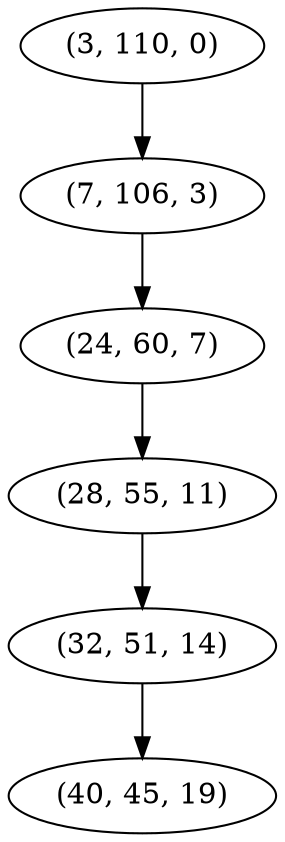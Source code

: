 digraph tree {
    "(3, 110, 0)";
    "(7, 106, 3)";
    "(24, 60, 7)";
    "(28, 55, 11)";
    "(32, 51, 14)";
    "(40, 45, 19)";
    "(3, 110, 0)" -> "(7, 106, 3)";
    "(7, 106, 3)" -> "(24, 60, 7)";
    "(24, 60, 7)" -> "(28, 55, 11)";
    "(28, 55, 11)" -> "(32, 51, 14)";
    "(32, 51, 14)" -> "(40, 45, 19)";
}
